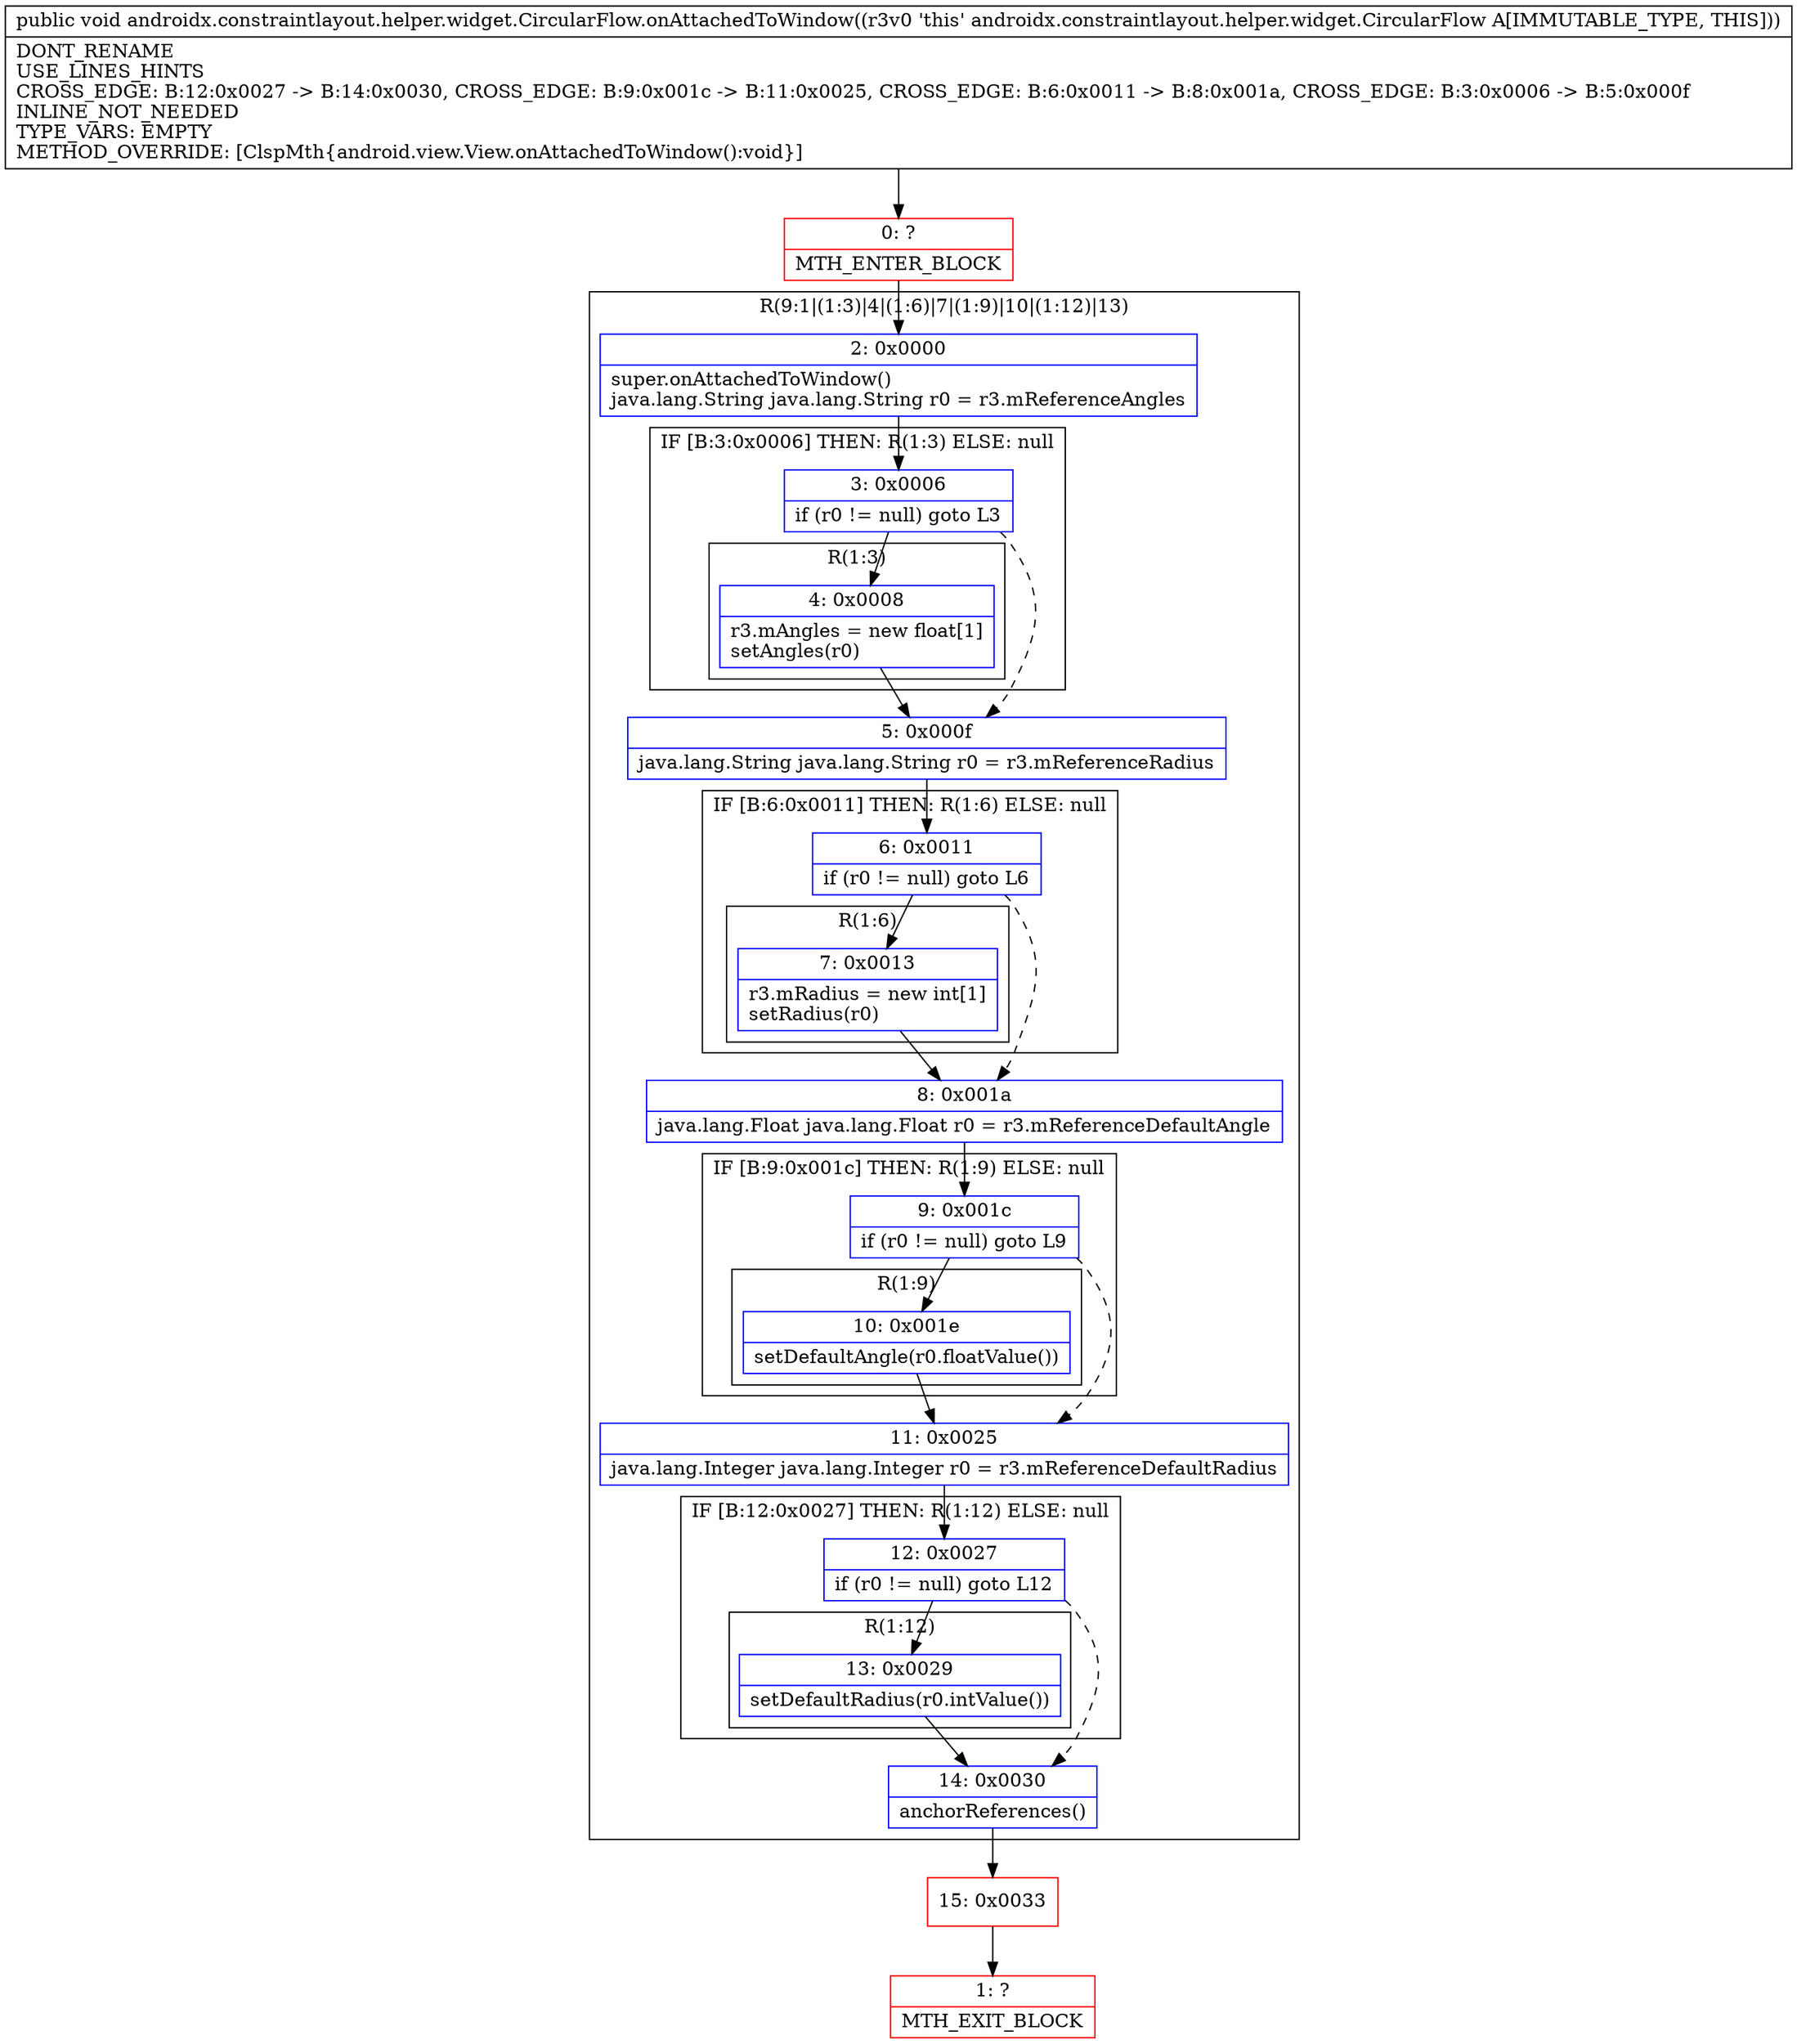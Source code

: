 digraph "CFG forandroidx.constraintlayout.helper.widget.CircularFlow.onAttachedToWindow()V" {
subgraph cluster_Region_1771969704 {
label = "R(9:1|(1:3)|4|(1:6)|7|(1:9)|10|(1:12)|13)";
node [shape=record,color=blue];
Node_2 [shape=record,label="{2\:\ 0x0000|super.onAttachedToWindow()\ljava.lang.String java.lang.String r0 = r3.mReferenceAngles\l}"];
subgraph cluster_IfRegion_2026639557 {
label = "IF [B:3:0x0006] THEN: R(1:3) ELSE: null";
node [shape=record,color=blue];
Node_3 [shape=record,label="{3\:\ 0x0006|if (r0 != null) goto L3\l}"];
subgraph cluster_Region_236058589 {
label = "R(1:3)";
node [shape=record,color=blue];
Node_4 [shape=record,label="{4\:\ 0x0008|r3.mAngles = new float[1]\lsetAngles(r0)\l}"];
}
}
Node_5 [shape=record,label="{5\:\ 0x000f|java.lang.String java.lang.String r0 = r3.mReferenceRadius\l}"];
subgraph cluster_IfRegion_1611224408 {
label = "IF [B:6:0x0011] THEN: R(1:6) ELSE: null";
node [shape=record,color=blue];
Node_6 [shape=record,label="{6\:\ 0x0011|if (r0 != null) goto L6\l}"];
subgraph cluster_Region_2037087917 {
label = "R(1:6)";
node [shape=record,color=blue];
Node_7 [shape=record,label="{7\:\ 0x0013|r3.mRadius = new int[1]\lsetRadius(r0)\l}"];
}
}
Node_8 [shape=record,label="{8\:\ 0x001a|java.lang.Float java.lang.Float r0 = r3.mReferenceDefaultAngle\l}"];
subgraph cluster_IfRegion_1631126397 {
label = "IF [B:9:0x001c] THEN: R(1:9) ELSE: null";
node [shape=record,color=blue];
Node_9 [shape=record,label="{9\:\ 0x001c|if (r0 != null) goto L9\l}"];
subgraph cluster_Region_1612169112 {
label = "R(1:9)";
node [shape=record,color=blue];
Node_10 [shape=record,label="{10\:\ 0x001e|setDefaultAngle(r0.floatValue())\l}"];
}
}
Node_11 [shape=record,label="{11\:\ 0x0025|java.lang.Integer java.lang.Integer r0 = r3.mReferenceDefaultRadius\l}"];
subgraph cluster_IfRegion_1251906903 {
label = "IF [B:12:0x0027] THEN: R(1:12) ELSE: null";
node [shape=record,color=blue];
Node_12 [shape=record,label="{12\:\ 0x0027|if (r0 != null) goto L12\l}"];
subgraph cluster_Region_1747059903 {
label = "R(1:12)";
node [shape=record,color=blue];
Node_13 [shape=record,label="{13\:\ 0x0029|setDefaultRadius(r0.intValue())\l}"];
}
}
Node_14 [shape=record,label="{14\:\ 0x0030|anchorReferences()\l}"];
}
Node_0 [shape=record,color=red,label="{0\:\ ?|MTH_ENTER_BLOCK\l}"];
Node_15 [shape=record,color=red,label="{15\:\ 0x0033}"];
Node_1 [shape=record,color=red,label="{1\:\ ?|MTH_EXIT_BLOCK\l}"];
MethodNode[shape=record,label="{public void androidx.constraintlayout.helper.widget.CircularFlow.onAttachedToWindow((r3v0 'this' androidx.constraintlayout.helper.widget.CircularFlow A[IMMUTABLE_TYPE, THIS]))  | DONT_RENAME\lUSE_LINES_HINTS\lCROSS_EDGE: B:12:0x0027 \-\> B:14:0x0030, CROSS_EDGE: B:9:0x001c \-\> B:11:0x0025, CROSS_EDGE: B:6:0x0011 \-\> B:8:0x001a, CROSS_EDGE: B:3:0x0006 \-\> B:5:0x000f\lINLINE_NOT_NEEDED\lTYPE_VARS: EMPTY\lMETHOD_OVERRIDE: [ClspMth\{android.view.View.onAttachedToWindow():void\}]\l}"];
MethodNode -> Node_0;Node_2 -> Node_3;
Node_3 -> Node_4;
Node_3 -> Node_5[style=dashed];
Node_4 -> Node_5;
Node_5 -> Node_6;
Node_6 -> Node_7;
Node_6 -> Node_8[style=dashed];
Node_7 -> Node_8;
Node_8 -> Node_9;
Node_9 -> Node_10;
Node_9 -> Node_11[style=dashed];
Node_10 -> Node_11;
Node_11 -> Node_12;
Node_12 -> Node_13;
Node_12 -> Node_14[style=dashed];
Node_13 -> Node_14;
Node_14 -> Node_15;
Node_0 -> Node_2;
Node_15 -> Node_1;
}

